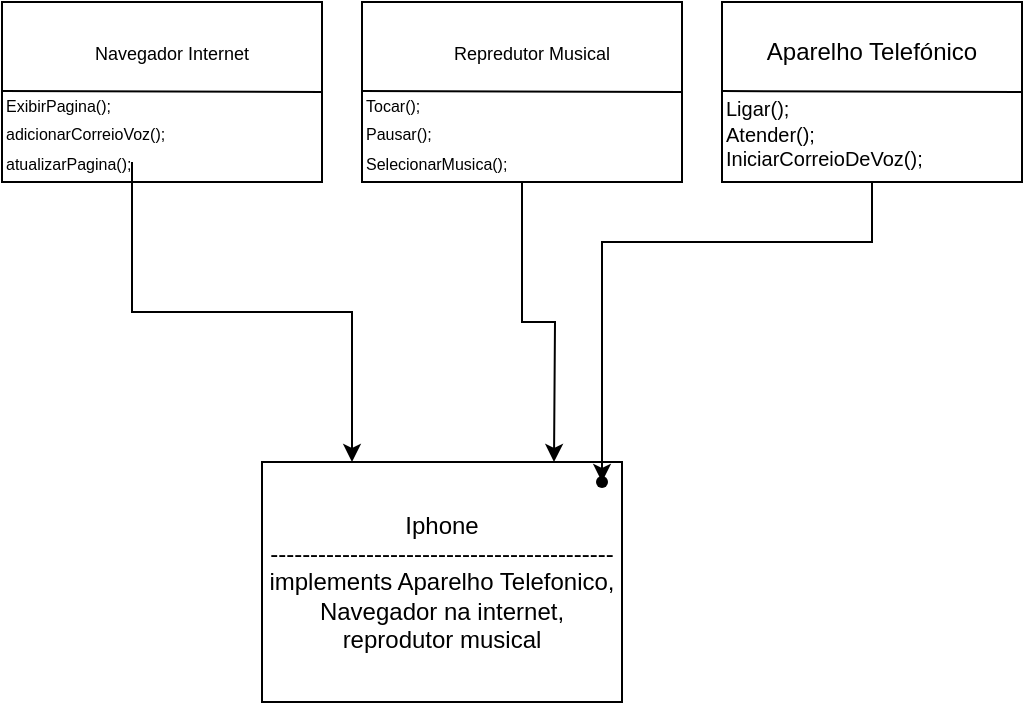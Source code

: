 <mxfile version="24.2.8" type="github">
  <diagram name="Página-1" id="RkdtyldeLLYBpPvGMGfw">
    <mxGraphModel dx="2927" dy="1178" grid="1" gridSize="10" guides="1" tooltips="1" connect="1" arrows="1" fold="1" page="1" pageScale="1" pageWidth="827" pageHeight="1169" math="0" shadow="0">
      <root>
        <mxCell id="0" />
        <mxCell id="1" parent="0" />
        <mxCell id="kAYmLj9WjToZqsz8n3UT-1" value="Iphone&lt;div&gt;-------------------------------------------&lt;/div&gt;&lt;div&gt;implements Aparelho Telefonico, Navegador na internet, reprodutor musical&lt;/div&gt;" style="rounded=0;whiteSpace=wrap;html=1;" vertex="1" parent="1">
          <mxGeometry x="-560" y="490" width="180" height="120" as="geometry" />
        </mxCell>
        <mxCell id="kAYmLj9WjToZqsz8n3UT-28" value="" style="edgeStyle=orthogonalEdgeStyle;rounded=0;orthogonalLoop=1;jettySize=auto;html=1;" edge="1" parent="1" source="kAYmLj9WjToZqsz8n3UT-2">
          <mxGeometry relative="1" as="geometry">
            <mxPoint x="-414" y="490" as="targetPoint" />
          </mxGeometry>
        </mxCell>
        <mxCell id="kAYmLj9WjToZqsz8n3UT-2" value="" style="rounded=0;whiteSpace=wrap;html=1;" vertex="1" parent="1">
          <mxGeometry x="-510" y="260" width="160" height="90" as="geometry" />
        </mxCell>
        <mxCell id="kAYmLj9WjToZqsz8n3UT-9" value="" style="endArrow=none;html=1;rounded=0;entryX=1;entryY=0.5;entryDx=0;entryDy=0;" edge="1" parent="1" target="kAYmLj9WjToZqsz8n3UT-2">
          <mxGeometry width="50" height="50" relative="1" as="geometry">
            <mxPoint x="-510" y="304.5" as="sourcePoint" />
            <mxPoint x="-350" y="305.5" as="targetPoint" />
          </mxGeometry>
        </mxCell>
        <mxCell id="kAYmLj9WjToZqsz8n3UT-11" value="&lt;font style=&quot;font-size: 9px;&quot;&gt;Repredutor Musical&lt;/font&gt;" style="text;html=1;align=center;verticalAlign=middle;whiteSpace=wrap;rounded=0;" vertex="1" parent="1">
          <mxGeometry x="-470" y="270" width="90" height="30" as="geometry" />
        </mxCell>
        <mxCell id="kAYmLj9WjToZqsz8n3UT-12" value="&lt;font style=&quot;font-size: 8px;&quot;&gt;Tocar();&lt;/font&gt;&lt;div&gt;&lt;font style=&quot;font-size: 8px;&quot;&gt;Pausar();&lt;/font&gt;&lt;/div&gt;&lt;div&gt;&lt;font style=&quot;font-size: 8px;&quot;&gt;SelecionarMusica();&lt;/font&gt;&lt;/div&gt;" style="text;html=1;align=left;verticalAlign=middle;whiteSpace=wrap;rounded=0;" vertex="1" parent="1">
          <mxGeometry x="-510" y="310" width="130" height="30" as="geometry" />
        </mxCell>
        <mxCell id="kAYmLj9WjToZqsz8n3UT-30" value="" style="edgeStyle=orthogonalEdgeStyle;rounded=0;orthogonalLoop=1;jettySize=auto;html=1;" edge="1" parent="1" source="kAYmLj9WjToZqsz8n3UT-15" target="kAYmLj9WjToZqsz8n3UT-29">
          <mxGeometry relative="1" as="geometry">
            <Array as="points">
              <mxPoint x="-255" y="380" />
              <mxPoint x="-390" y="380" />
            </Array>
          </mxGeometry>
        </mxCell>
        <mxCell id="kAYmLj9WjToZqsz8n3UT-15" value="" style="rounded=0;whiteSpace=wrap;html=1;" vertex="1" parent="1">
          <mxGeometry x="-330" y="260" width="150" height="90" as="geometry" />
        </mxCell>
        <mxCell id="kAYmLj9WjToZqsz8n3UT-16" value="" style="endArrow=none;html=1;rounded=0;entryX=1;entryY=0.5;entryDx=0;entryDy=0;" edge="1" parent="1" target="kAYmLj9WjToZqsz8n3UT-15">
          <mxGeometry width="50" height="50" relative="1" as="geometry">
            <mxPoint x="-330" y="304.5" as="sourcePoint" />
            <mxPoint x="-170" y="305" as="targetPoint" />
          </mxGeometry>
        </mxCell>
        <mxCell id="kAYmLj9WjToZqsz8n3UT-17" value="Aparelho Telefónico" style="text;html=1;align=center;verticalAlign=middle;whiteSpace=wrap;rounded=0;" vertex="1" parent="1">
          <mxGeometry x="-310" y="270" width="110" height="30" as="geometry" />
        </mxCell>
        <mxCell id="kAYmLj9WjToZqsz8n3UT-19" value="&lt;font style=&quot;font-size: 10px;&quot;&gt;Ligar();&lt;/font&gt;&lt;div style=&quot;font-size: 10px;&quot;&gt;&lt;font style=&quot;font-size: 10px;&quot;&gt;Atender();&lt;/font&gt;&lt;/div&gt;&lt;div style=&quot;font-size: 10px;&quot;&gt;&lt;font style=&quot;font-size: 10px;&quot;&gt;IniciarCorreioDeVoz();&lt;/font&gt;&lt;/div&gt;" style="text;html=1;align=left;verticalAlign=middle;whiteSpace=wrap;rounded=0;" vertex="1" parent="1">
          <mxGeometry x="-330" y="310" width="60" height="30" as="geometry" />
        </mxCell>
        <mxCell id="kAYmLj9WjToZqsz8n3UT-20" value="" style="rounded=0;whiteSpace=wrap;html=1;" vertex="1" parent="1">
          <mxGeometry x="-690" y="260" width="160" height="90" as="geometry" />
        </mxCell>
        <mxCell id="kAYmLj9WjToZqsz8n3UT-21" value="" style="endArrow=none;html=1;rounded=0;entryX=1;entryY=0.5;entryDx=0;entryDy=0;" edge="1" parent="1" target="kAYmLj9WjToZqsz8n3UT-20">
          <mxGeometry width="50" height="50" relative="1" as="geometry">
            <mxPoint x="-690" y="304.5" as="sourcePoint" />
            <mxPoint x="-530" y="305.5" as="targetPoint" />
          </mxGeometry>
        </mxCell>
        <mxCell id="kAYmLj9WjToZqsz8n3UT-22" value="&lt;font style=&quot;font-size: 9px;&quot;&gt;Navegador Internet&lt;/font&gt;" style="text;html=1;align=center;verticalAlign=middle;whiteSpace=wrap;rounded=0;" vertex="1" parent="1">
          <mxGeometry x="-650" y="270" width="90" height="30" as="geometry" />
        </mxCell>
        <mxCell id="kAYmLj9WjToZqsz8n3UT-26" style="edgeStyle=orthogonalEdgeStyle;rounded=0;orthogonalLoop=1;jettySize=auto;html=1;entryX=0.25;entryY=0;entryDx=0;entryDy=0;" edge="1" parent="1" source="kAYmLj9WjToZqsz8n3UT-23" target="kAYmLj9WjToZqsz8n3UT-1">
          <mxGeometry relative="1" as="geometry" />
        </mxCell>
        <mxCell id="kAYmLj9WjToZqsz8n3UT-23" value="&lt;font style=&quot;font-size: 8px;&quot;&gt;ExibirPagina();&lt;/font&gt;&lt;div&gt;&lt;font style=&quot;font-size: 8px;&quot;&gt;adicionarCorreioVoz();&lt;/font&gt;&lt;/div&gt;&lt;div&gt;&lt;font style=&quot;font-size: 8px;&quot;&gt;atualizarPagina();&lt;/font&gt;&lt;/div&gt;" style="text;html=1;align=left;verticalAlign=middle;whiteSpace=wrap;rounded=0;" vertex="1" parent="1">
          <mxGeometry x="-690" y="310" width="130" height="30" as="geometry" />
        </mxCell>
        <mxCell id="kAYmLj9WjToZqsz8n3UT-29" value="" style="shape=waypoint;sketch=0;size=6;pointerEvents=1;points=[];fillColor=default;resizable=0;rotatable=0;perimeter=centerPerimeter;snapToPoint=1;rounded=0;" vertex="1" parent="1">
          <mxGeometry x="-400" y="490" width="20" height="20" as="geometry" />
        </mxCell>
      </root>
    </mxGraphModel>
  </diagram>
</mxfile>
